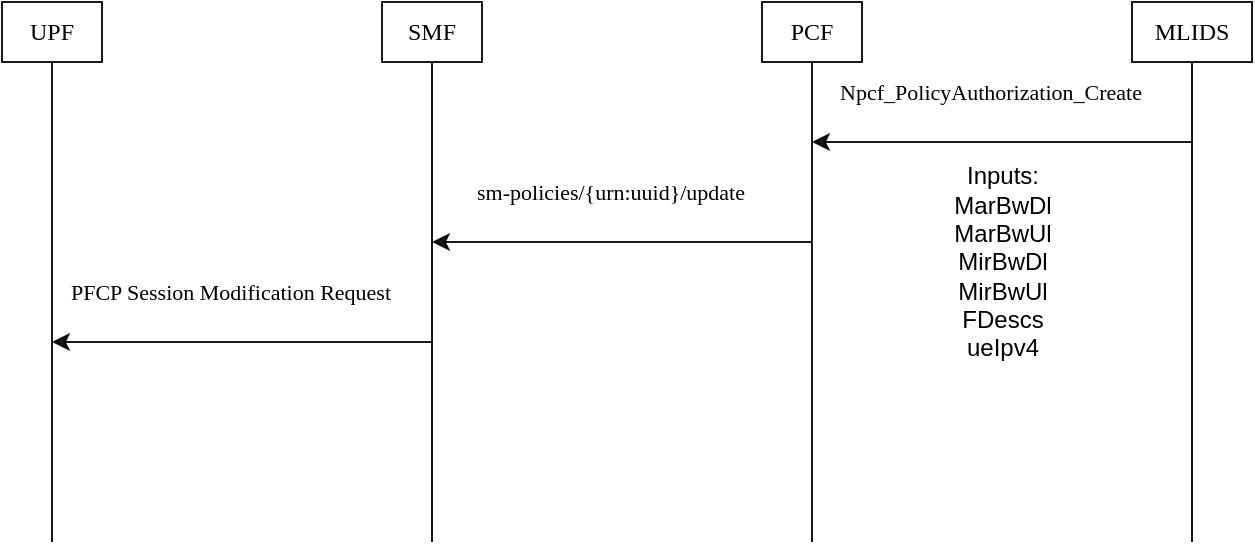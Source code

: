 <mxfile version="25.0.3">
  <diagram name="Page-1" id="Q6NnZoDwip3nCs9Uk6EV">
    <mxGraphModel dx="988" dy="530" grid="1" gridSize="10" guides="1" tooltips="1" connect="1" arrows="1" fold="1" page="1" pageScale="1" pageWidth="850" pageHeight="1100" math="0" shadow="0">
      <root>
        <mxCell id="0" />
        <mxCell id="1" parent="0" />
        <mxCell id="UoJ8DbCMdCZvxKPBIseP-12" value="Npcf_PolicyAuthorization_Create" style="edgeStyle=orthogonalEdgeStyle;rounded=0;orthogonalLoop=1;jettySize=auto;html=1;fontFamily=Tahoma;opacity=90;shadow=0;" edge="1" parent="1">
          <mxGeometry x="0.061" y="-25" relative="1" as="geometry">
            <mxPoint x="760" y="280" as="sourcePoint" />
            <mxPoint x="570" y="280" as="targetPoint" />
            <mxPoint as="offset" />
          </mxGeometry>
        </mxCell>
        <mxCell id="UoJ8DbCMdCZvxKPBIseP-31" style="edgeStyle=orthogonalEdgeStyle;rounded=0;orthogonalLoop=1;jettySize=auto;html=1;endArrow=none;endFill=0;opacity=90;shadow=0;" edge="1" parent="1" source="hiNoReXvEXL5pm_EN6Or-4">
          <mxGeometry relative="1" as="geometry">
            <mxPoint x="760" y="480" as="targetPoint" />
          </mxGeometry>
        </mxCell>
        <mxCell id="hiNoReXvEXL5pm_EN6Or-4" value="MLIDS" style="rounded=0;whiteSpace=wrap;html=1;flipH=1;fontFamily=Tahoma;opacity=90;shadow=0;" parent="1" vertex="1">
          <mxGeometry x="730" y="210" width="60" height="30" as="geometry" />
        </mxCell>
        <mxCell id="UoJ8DbCMdCZvxKPBIseP-25" style="edgeStyle=orthogonalEdgeStyle;rounded=0;orthogonalLoop=1;jettySize=auto;html=1;fontFamily=Tahoma;endArrow=none;endFill=0;opacity=90;shadow=0;" edge="1" parent="1" source="UoJ8DbCMdCZvxKPBIseP-1">
          <mxGeometry relative="1" as="geometry">
            <mxPoint x="380" y="480" as="targetPoint" />
          </mxGeometry>
        </mxCell>
        <mxCell id="UoJ8DbCMdCZvxKPBIseP-1" value="SMF" style="rounded=0;whiteSpace=wrap;html=1;flipV=1;flipH=1;fontFamily=Tahoma;opacity=90;shadow=0;" vertex="1" parent="1">
          <mxGeometry x="355" y="210" width="50" height="30" as="geometry" />
        </mxCell>
        <mxCell id="UoJ8DbCMdCZvxKPBIseP-26" style="edgeStyle=orthogonalEdgeStyle;rounded=0;orthogonalLoop=1;jettySize=auto;html=1;fontFamily=Tahoma;endArrow=none;endFill=0;opacity=90;shadow=0;" edge="1" parent="1" source="UoJ8DbCMdCZvxKPBIseP-2">
          <mxGeometry relative="1" as="geometry">
            <mxPoint x="570" y="480" as="targetPoint" />
          </mxGeometry>
        </mxCell>
        <mxCell id="UoJ8DbCMdCZvxKPBIseP-2" value="PCF" style="rounded=0;whiteSpace=wrap;html=1;flipV=1;flipH=1;fontFamily=Tahoma;opacity=90;shadow=0;" vertex="1" parent="1">
          <mxGeometry x="545" y="210" width="50" height="30" as="geometry" />
        </mxCell>
        <mxCell id="UoJ8DbCMdCZvxKPBIseP-32" style="edgeStyle=orthogonalEdgeStyle;rounded=0;orthogonalLoop=1;jettySize=auto;html=1;endArrow=none;endFill=0;opacity=90;shadow=0;" edge="1" parent="1" source="UoJ8DbCMdCZvxKPBIseP-9">
          <mxGeometry relative="1" as="geometry">
            <mxPoint x="190" y="480" as="targetPoint" />
          </mxGeometry>
        </mxCell>
        <mxCell id="UoJ8DbCMdCZvxKPBIseP-9" value="&lt;div&gt;UPF&lt;/div&gt;" style="rounded=0;whiteSpace=wrap;html=1;flipH=1;fontFamily=Tahoma;opacity=90;shadow=0;" vertex="1" parent="1">
          <mxGeometry x="165" y="210" width="50" height="30" as="geometry" />
        </mxCell>
        <mxCell id="UoJ8DbCMdCZvxKPBIseP-23" value="&lt;font&gt;sm-policies/{urn:uuid}/update&lt;/font&gt;" style="edgeStyle=orthogonalEdgeStyle;rounded=0;orthogonalLoop=1;jettySize=auto;html=1;fontFamily=Tahoma;opacity=90;shadow=0;" edge="1" parent="1">
          <mxGeometry x="0.061" y="-25" relative="1" as="geometry">
            <mxPoint x="570" y="330" as="sourcePoint" />
            <mxPoint x="380" y="330" as="targetPoint" />
            <mxPoint as="offset" />
          </mxGeometry>
        </mxCell>
        <mxCell id="UoJ8DbCMdCZvxKPBIseP-30" value="&lt;div align=&quot;center&quot;&gt;&lt;font&gt;PFCP Session Modification Request&lt;/font&gt;&lt;/div&gt;" style="edgeStyle=orthogonalEdgeStyle;rounded=0;orthogonalLoop=1;jettySize=auto;html=1;align=center;fontFamily=Tahoma;opacity=90;shadow=0;" edge="1" parent="1">
          <mxGeometry x="0.061" y="-25" relative="1" as="geometry">
            <mxPoint x="380" y="380" as="sourcePoint" />
            <mxPoint x="190" y="380" as="targetPoint" />
            <mxPoint as="offset" />
          </mxGeometry>
        </mxCell>
        <mxCell id="UoJ8DbCMdCZvxKPBIseP-33" value="Inputs:&lt;br&gt;MarBwDl&lt;br&gt;MarBwUl&lt;br&gt;MirBwDl&lt;br&gt;MirBwUl&lt;br&gt;FDescs&lt;br&gt;ueIpv4" style="text;html=1;align=center;verticalAlign=middle;resizable=0;points=[];autosize=1;strokeColor=none;fillColor=none;" vertex="1" parent="1">
          <mxGeometry x="630" y="285" width="70" height="110" as="geometry" />
        </mxCell>
      </root>
    </mxGraphModel>
  </diagram>
</mxfile>
